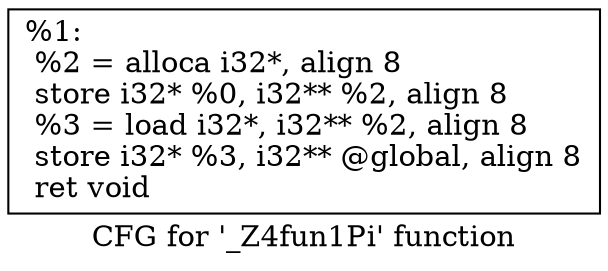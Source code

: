 digraph "CFG for '_Z4fun1Pi' function" {
	label="CFG for '_Z4fun1Pi' function";

	Node0x509ec40 [shape=record,label="{%1:\l  %2 = alloca i32*, align 8\l  store i32* %0, i32** %2, align 8\l  %3 = load i32*, i32** %2, align 8\l  store i32* %3, i32** @global, align 8\l  ret void\l}"];
}

